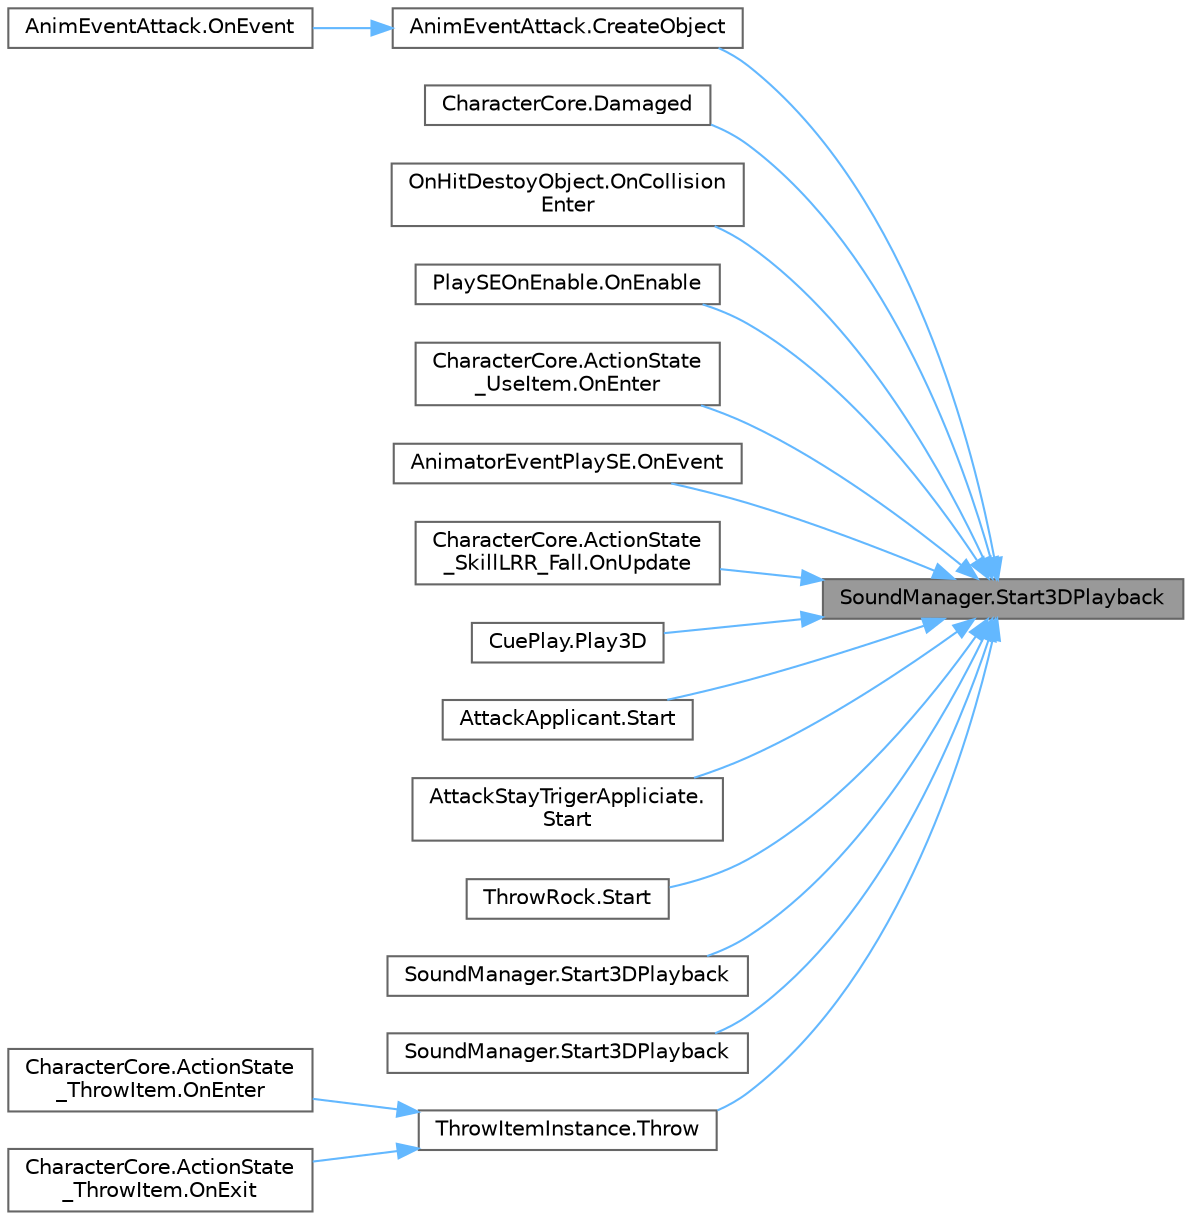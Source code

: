 digraph "SoundManager.Start3DPlayback"
{
 // LATEX_PDF_SIZE
  bgcolor="transparent";
  edge [fontname=Helvetica,fontsize=10,labelfontname=Helvetica,labelfontsize=10];
  node [fontname=Helvetica,fontsize=10,shape=box,height=0.2,width=0.4];
  rankdir="RL";
  Node1 [id="Node000001",label="SoundManager.Start3DPlayback",height=0.2,width=0.4,color="gray40", fillcolor="grey60", style="filled", fontcolor="black",tooltip="座標のみ指定での3D再生 指定された座標にオブジェクトを作成しCriAtomExPlayer,Instant3DSoundPlayerを紐づけ再生 再生終了時自動でオブジェクトが破棄される"];
  Node1 -> Node2 [id="edge1_Node000001_Node000002",dir="back",color="steelblue1",style="solid",tooltip=" "];
  Node2 [id="Node000002",label="AnimEventAttack.CreateObject",height=0.2,width=0.4,color="grey40", fillcolor="white", style="filled",URL="$class_anim_event_attack.html#a185bf0d4b6354d338a57e4840c6afcdd",tooltip=" "];
  Node2 -> Node3 [id="edge2_Node000002_Node000003",dir="back",color="steelblue1",style="solid",tooltip=" "];
  Node3 [id="Node000003",label="AnimEventAttack.OnEvent",height=0.2,width=0.4,color="grey40", fillcolor="white", style="filled",URL="$class_anim_event_attack.html#afedf9357c27db74489370b2ce3712e51",tooltip=" "];
  Node1 -> Node4 [id="edge3_Node000001_Node000004",dir="back",color="steelblue1",style="solid",tooltip=" "];
  Node4 [id="Node000004",label="CharacterCore.Damaged",height=0.2,width=0.4,color="grey40", fillcolor="white", style="filled",URL="$class_character_core.html#a0c2b5146345b89c836f1941c93fdf64c",tooltip=" "];
  Node1 -> Node5 [id="edge4_Node000001_Node000005",dir="back",color="steelblue1",style="solid",tooltip=" "];
  Node5 [id="Node000005",label="OnHitDestoyObject.OnCollision\lEnter",height=0.2,width=0.4,color="grey40", fillcolor="white", style="filled",URL="$class_on_hit_destoy_object.html#a601152e8cda742d6abe859bb1cae4765",tooltip=" "];
  Node1 -> Node6 [id="edge5_Node000001_Node000006",dir="back",color="steelblue1",style="solid",tooltip=" "];
  Node6 [id="Node000006",label="PlaySEOnEnable.OnEnable",height=0.2,width=0.4,color="grey40", fillcolor="white", style="filled",URL="$class_play_s_e_on_enable.html#a22a6ed62d58f22269b046dfd3be69959",tooltip=" "];
  Node1 -> Node7 [id="edge6_Node000001_Node000007",dir="back",color="steelblue1",style="solid",tooltip=" "];
  Node7 [id="Node000007",label="CharacterCore.ActionState\l_UseItem.OnEnter",height=0.2,width=0.4,color="grey40", fillcolor="white", style="filled",URL="$class_character_core_1_1_action_state___use_item.html#a9c665dea45658965099102b8876578ee",tooltip=" "];
  Node1 -> Node8 [id="edge7_Node000001_Node000008",dir="back",color="steelblue1",style="solid",tooltip=" "];
  Node8 [id="Node000008",label="AnimatorEventPlaySE.OnEvent",height=0.2,width=0.4,color="grey40", fillcolor="white", style="filled",URL="$class_animator_event_play_s_e.html#a40638f1b8ec457ac88d319dcd2798f01",tooltip=" "];
  Node1 -> Node9 [id="edge8_Node000001_Node000009",dir="back",color="steelblue1",style="solid",tooltip=" "];
  Node9 [id="Node000009",label="CharacterCore.ActionState\l_SkillLRR_Fall.OnUpdate",height=0.2,width=0.4,color="grey40", fillcolor="white", style="filled",URL="$class_character_core_1_1_action_state___skill_l_r_r___fall.html#a2958e6573f773e18bde9135baade5a1f",tooltip=" "];
  Node1 -> Node10 [id="edge9_Node000001_Node000010",dir="back",color="steelblue1",style="solid",tooltip=" "];
  Node10 [id="Node000010",label="CuePlay.Play3D",height=0.2,width=0.4,color="grey40", fillcolor="white", style="filled",URL="$class_cue_play.html#a5b1c7e8e88a5c56702a296f4455ab906",tooltip=" "];
  Node1 -> Node11 [id="edge10_Node000001_Node000011",dir="back",color="steelblue1",style="solid",tooltip=" "];
  Node11 [id="Node000011",label="AttackApplicant.Start",height=0.2,width=0.4,color="grey40", fillcolor="white", style="filled",URL="$class_attack_applicant.html#a8f8d408340ebe6c11ce14dca008fcc94",tooltip=" "];
  Node1 -> Node12 [id="edge11_Node000001_Node000012",dir="back",color="steelblue1",style="solid",tooltip=" "];
  Node12 [id="Node000012",label="AttackStayTrigerAppliciate.\lStart",height=0.2,width=0.4,color="grey40", fillcolor="white", style="filled",URL="$class_attack_stay_triger_appliciate.html#ac1f6c78c6fb86dbe787948d309dff49c",tooltip=" "];
  Node1 -> Node13 [id="edge12_Node000001_Node000013",dir="back",color="steelblue1",style="solid",tooltip=" "];
  Node13 [id="Node000013",label="ThrowRock.Start",height=0.2,width=0.4,color="grey40", fillcolor="white", style="filled",URL="$class_throw_rock.html#ab56dfbad413c7c02e95137859c39d60b",tooltip=" "];
  Node1 -> Node14 [id="edge13_Node000001_Node000014",dir="back",color="steelblue1",style="solid",tooltip=" "];
  Node14 [id="Node000014",label="SoundManager.Start3DPlayback",height=0.2,width=0.4,color="grey40", fillcolor="white", style="filled",URL="$class_sound_manager.html#a27e50a87d73e5093250052bf0fbd6a14",tooltip="3D再生 指定されたオブジェクトに音源を設定し再生"];
  Node1 -> Node15 [id="edge14_Node000001_Node000015",dir="back",color="steelblue1",style="solid",tooltip=" "];
  Node15 [id="Node000015",label="SoundManager.Start3DPlayback",height=0.2,width=0.4,color="grey40", fillcolor="white", style="filled",URL="$class_sound_manager.html#a7d7f8bb372e2897b45ae3983831f6a22",tooltip="座標のみ指定での3D再生 指定された座標にオブジェクトを作成しCriAtomExPlayer,Instant3DSoundPlayerを紐づけ再生 再生終了時自動でオブジェクトが破棄される"];
  Node1 -> Node16 [id="edge15_Node000001_Node000016",dir="back",color="steelblue1",style="solid",tooltip=" "];
  Node16 [id="Node000016",label="ThrowItemInstance.Throw",height=0.2,width=0.4,color="grey40", fillcolor="white", style="filled",URL="$class_throw_item_instance.html#acae4faaa5d8550a8dfe10753c1ff633b",tooltip=" "];
  Node16 -> Node17 [id="edge16_Node000016_Node000017",dir="back",color="steelblue1",style="solid",tooltip=" "];
  Node17 [id="Node000017",label="CharacterCore.ActionState\l_ThrowItem.OnEnter",height=0.2,width=0.4,color="grey40", fillcolor="white", style="filled",URL="$class_character_core_1_1_action_state___throw_item.html#a64473bc43145cbc1fb7d5417b66d1f58",tooltip=" "];
  Node16 -> Node18 [id="edge17_Node000016_Node000018",dir="back",color="steelblue1",style="solid",tooltip=" "];
  Node18 [id="Node000018",label="CharacterCore.ActionState\l_ThrowItem.OnExit",height=0.2,width=0.4,color="grey40", fillcolor="white", style="filled",URL="$class_character_core_1_1_action_state___throw_item.html#a866ee4ec4d60d256d1a28a376ece142f",tooltip=" "];
}
